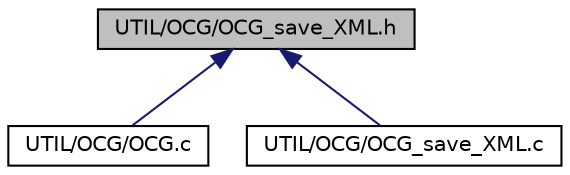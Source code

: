 digraph "UTIL/OCG/OCG_save_XML.h"
{
 // LATEX_PDF_SIZE
  edge [fontname="Helvetica",fontsize="10",labelfontname="Helvetica",labelfontsize="10"];
  node [fontname="Helvetica",fontsize="10",shape=record];
  Node1 [label="UTIL/OCG/OCG_save_XML.h",height=0.2,width=0.4,color="black", fillcolor="grey75", style="filled", fontcolor="black",tooltip=" "];
  Node1 -> Node2 [dir="back",color="midnightblue",fontsize="10",style="solid",fontname="Helvetica"];
  Node2 [label="UTIL/OCG/OCG.c",height=0.2,width=0.4,color="black", fillcolor="white", style="filled",URL="$OCG_8c.html",tooltip="Main function containing the FSM of OCG."];
  Node1 -> Node3 [dir="back",color="midnightblue",fontsize="10",style="solid",fontname="Helvetica"];
  Node3 [label="UTIL/OCG/OCG_save_XML.c",height=0.2,width=0.4,color="black", fillcolor="white", style="filled",URL="$OCG__save__XML_8c.html",tooltip="Save the XML configuration file in the created directory for current emulation."];
}
